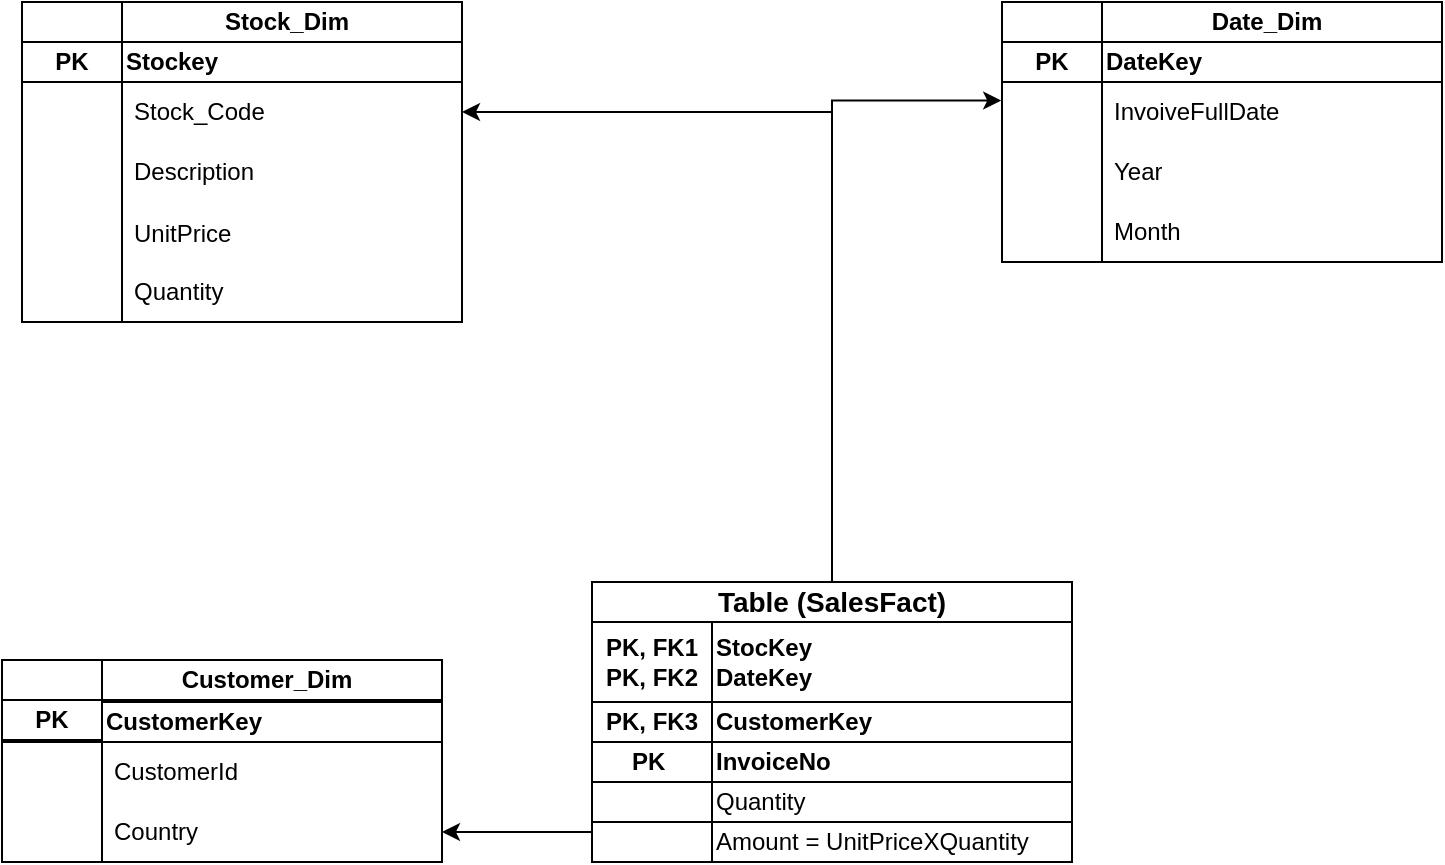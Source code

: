 <mxfile version="25.0.1">
  <diagram name="Page-1" id="HkjJZXs-4z2irBnooBRe">
    <mxGraphModel dx="1050" dy="580" grid="1" gridSize="10" guides="1" tooltips="1" connect="1" arrows="1" fold="1" page="1" pageScale="1" pageWidth="850" pageHeight="1100" math="0" shadow="0">
      <root>
        <mxCell id="0" />
        <mxCell id="1" parent="0" />
        <mxCell id="9840ufdxH_TjdKwxxTOR-20" value="&lt;b&gt;InvoiceNo&lt;/b&gt;" style="rounded=0;whiteSpace=wrap;html=1;align=left;" parent="1" vertex="1">
          <mxGeometry x="455" y="630" width="180" height="20" as="geometry" />
        </mxCell>
        <mxCell id="9840ufdxH_TjdKwxxTOR-25" value="Quantity" style="rounded=0;whiteSpace=wrap;html=1;align=left;" parent="1" vertex="1">
          <mxGeometry x="455" y="650" width="180" height="20" as="geometry" />
        </mxCell>
        <mxCell id="9840ufdxH_TjdKwxxTOR-26" value="Amount = UnitPriceXQuantity" style="rounded=0;whiteSpace=wrap;html=1;align=left;" parent="1" vertex="1">
          <mxGeometry x="455" y="670" width="180" height="20" as="geometry" />
        </mxCell>
        <mxCell id="9840ufdxH_TjdKwxxTOR-36" value="&lt;b&gt;Stock_Dim&lt;/b&gt;" style="rounded=0;whiteSpace=wrap;html=1;" parent="1" vertex="1">
          <mxGeometry x="155" y="260" width="175" height="20" as="geometry" />
        </mxCell>
        <mxCell id="9840ufdxH_TjdKwxxTOR-39" value="" style="rounded=0;whiteSpace=wrap;html=1;" parent="1" vertex="1">
          <mxGeometry x="110" y="260" width="50" height="20" as="geometry" />
        </mxCell>
        <mxCell id="9840ufdxH_TjdKwxxTOR-44" value="&lt;b&gt;PK&lt;/b&gt;" style="rounded=0;whiteSpace=wrap;html=1;" parent="1" vertex="1">
          <mxGeometry x="110" y="280" width="50" height="20" as="geometry" />
        </mxCell>
        <mxCell id="9840ufdxH_TjdKwxxTOR-56" value="&lt;b&gt;Stockey&lt;/b&gt;" style="swimlane;fontStyle=0;childLayout=stackLayout;horizontal=1;startSize=20;horizontalStack=0;resizeParent=1;resizeParentMax=0;resizeLast=0;collapsible=1;marginBottom=0;whiteSpace=wrap;html=1;align=left;" parent="1" vertex="1">
          <mxGeometry x="160" y="280" width="170" height="140" as="geometry" />
        </mxCell>
        <mxCell id="9840ufdxH_TjdKwxxTOR-57" value="Stock_Code" style="text;strokeColor=none;fillColor=none;align=left;verticalAlign=middle;spacingLeft=4;spacingRight=4;overflow=hidden;points=[[0,0.5],[1,0.5]];portConstraint=eastwest;rotatable=0;whiteSpace=wrap;html=1;" parent="9840ufdxH_TjdKwxxTOR-56" vertex="1">
          <mxGeometry y="20" width="170" height="30" as="geometry" />
        </mxCell>
        <mxCell id="9840ufdxH_TjdKwxxTOR-58" value="Description" style="text;strokeColor=none;fillColor=none;align=left;verticalAlign=middle;spacingLeft=4;spacingRight=4;overflow=hidden;points=[[0,0.5],[1,0.5]];portConstraint=eastwest;rotatable=0;whiteSpace=wrap;html=1;" parent="9840ufdxH_TjdKwxxTOR-56" vertex="1">
          <mxGeometry y="50" width="170" height="30" as="geometry" />
        </mxCell>
        <mxCell id="9840ufdxH_TjdKwxxTOR-59" value="UnitPrice&lt;div&gt;&lt;br&gt;&lt;div&gt;Quantity&lt;/div&gt;&lt;/div&gt;" style="text;strokeColor=none;fillColor=none;align=left;verticalAlign=middle;spacingLeft=4;spacingRight=4;overflow=hidden;points=[[0,0.5],[1,0.5]];portConstraint=eastwest;rotatable=0;whiteSpace=wrap;html=1;" parent="9840ufdxH_TjdKwxxTOR-56" vertex="1">
          <mxGeometry y="80" width="170" height="60" as="geometry" />
        </mxCell>
        <mxCell id="9840ufdxH_TjdKwxxTOR-60" style="edgeStyle=orthogonalEdgeStyle;rounded=0;orthogonalLoop=1;jettySize=auto;html=1;exitX=0.5;exitY=1;exitDx=0;exitDy=0;" parent="1" source="9840ufdxH_TjdKwxxTOR-44" target="9840ufdxH_TjdKwxxTOR-44" edge="1">
          <mxGeometry relative="1" as="geometry" />
        </mxCell>
        <mxCell id="9840ufdxH_TjdKwxxTOR-61" value="" style="rounded=0;whiteSpace=wrap;html=1;" parent="1" vertex="1">
          <mxGeometry x="110" y="300" width="50" height="120" as="geometry" />
        </mxCell>
        <mxCell id="9840ufdxH_TjdKwxxTOR-62" value="&lt;b&gt;Customer_Dim&lt;/b&gt;" style="rounded=0;whiteSpace=wrap;html=1;" parent="1" vertex="1">
          <mxGeometry x="145" y="589" width="175" height="20" as="geometry" />
        </mxCell>
        <mxCell id="9840ufdxH_TjdKwxxTOR-63" value="" style="rounded=0;whiteSpace=wrap;html=1;" parent="1" vertex="1">
          <mxGeometry x="100" y="589" width="50" height="20" as="geometry" />
        </mxCell>
        <mxCell id="9840ufdxH_TjdKwxxTOR-64" value="&lt;b&gt;PK&lt;/b&gt;" style="rounded=0;whiteSpace=wrap;html=1;" parent="1" vertex="1">
          <mxGeometry x="100" y="609" width="50" height="20" as="geometry" />
        </mxCell>
        <mxCell id="9840ufdxH_TjdKwxxTOR-65" value="&lt;b&gt;CustomerKey&lt;/b&gt;" style="swimlane;fontStyle=0;childLayout=stackLayout;horizontal=1;startSize=20;horizontalStack=0;resizeParent=1;resizeParentMax=0;resizeLast=0;collapsible=1;marginBottom=0;whiteSpace=wrap;html=1;align=left;" parent="1" vertex="1">
          <mxGeometry x="150" y="610" width="170" height="80" as="geometry" />
        </mxCell>
        <mxCell id="9840ufdxH_TjdKwxxTOR-66" value="CustomerId" style="text;strokeColor=none;fillColor=none;align=left;verticalAlign=middle;spacingLeft=4;spacingRight=4;overflow=hidden;points=[[0,0.5],[1,0.5]];portConstraint=eastwest;rotatable=0;whiteSpace=wrap;html=1;" parent="9840ufdxH_TjdKwxxTOR-65" vertex="1">
          <mxGeometry y="20" width="170" height="30" as="geometry" />
        </mxCell>
        <mxCell id="9840ufdxH_TjdKwxxTOR-67" value="Country" style="text;strokeColor=none;fillColor=none;align=left;verticalAlign=middle;spacingLeft=4;spacingRight=4;overflow=hidden;points=[[0,0.5],[1,0.5]];portConstraint=eastwest;rotatable=0;whiteSpace=wrap;html=1;" parent="9840ufdxH_TjdKwxxTOR-65" vertex="1">
          <mxGeometry y="50" width="170" height="30" as="geometry" />
        </mxCell>
        <mxCell id="9840ufdxH_TjdKwxxTOR-69" style="edgeStyle=orthogonalEdgeStyle;rounded=0;orthogonalLoop=1;jettySize=auto;html=1;exitX=0.5;exitY=1;exitDx=0;exitDy=0;" parent="1" source="9840ufdxH_TjdKwxxTOR-64" target="9840ufdxH_TjdKwxxTOR-64" edge="1">
          <mxGeometry relative="1" as="geometry" />
        </mxCell>
        <mxCell id="9840ufdxH_TjdKwxxTOR-70" value="" style="rounded=0;whiteSpace=wrap;html=1;" parent="1" vertex="1">
          <mxGeometry x="100" y="630" width="50" height="60" as="geometry" />
        </mxCell>
        <mxCell id="9840ufdxH_TjdKwxxTOR-71" value="&lt;b&gt;Date_Dim&lt;/b&gt;" style="rounded=0;whiteSpace=wrap;html=1;" parent="1" vertex="1">
          <mxGeometry x="645" y="260" width="175" height="20" as="geometry" />
        </mxCell>
        <mxCell id="9840ufdxH_TjdKwxxTOR-72" value="" style="rounded=0;whiteSpace=wrap;html=1;" parent="1" vertex="1">
          <mxGeometry x="600" y="260" width="50" height="20" as="geometry" />
        </mxCell>
        <mxCell id="9840ufdxH_TjdKwxxTOR-73" value="&lt;b&gt;PK&lt;/b&gt;" style="rounded=0;whiteSpace=wrap;html=1;" parent="1" vertex="1">
          <mxGeometry x="600" y="280" width="50" height="20" as="geometry" />
        </mxCell>
        <mxCell id="9840ufdxH_TjdKwxxTOR-74" value="&lt;b&gt;DateKey&lt;/b&gt;" style="swimlane;fontStyle=0;childLayout=stackLayout;horizontal=1;startSize=20;horizontalStack=0;resizeParent=1;resizeParentMax=0;resizeLast=0;collapsible=1;marginBottom=0;whiteSpace=wrap;html=1;align=left;" parent="1" vertex="1">
          <mxGeometry x="650" y="280" width="170" height="110" as="geometry" />
        </mxCell>
        <mxCell id="9840ufdxH_TjdKwxxTOR-75" value="InvoiveFullDate" style="text;strokeColor=none;fillColor=none;align=left;verticalAlign=middle;spacingLeft=4;spacingRight=4;overflow=hidden;points=[[0,0.5],[1,0.5]];portConstraint=eastwest;rotatable=0;whiteSpace=wrap;html=1;" parent="9840ufdxH_TjdKwxxTOR-74" vertex="1">
          <mxGeometry y="20" width="170" height="30" as="geometry" />
        </mxCell>
        <mxCell id="9840ufdxH_TjdKwxxTOR-76" value="Year" style="text;strokeColor=none;fillColor=none;align=left;verticalAlign=middle;spacingLeft=4;spacingRight=4;overflow=hidden;points=[[0,0.5],[1,0.5]];portConstraint=eastwest;rotatable=0;whiteSpace=wrap;html=1;" parent="9840ufdxH_TjdKwxxTOR-74" vertex="1">
          <mxGeometry y="50" width="170" height="30" as="geometry" />
        </mxCell>
        <mxCell id="9840ufdxH_TjdKwxxTOR-77" value="Month" style="text;strokeColor=none;fillColor=none;align=left;verticalAlign=middle;spacingLeft=4;spacingRight=4;overflow=hidden;points=[[0,0.5],[1,0.5]];portConstraint=eastwest;rotatable=0;whiteSpace=wrap;html=1;" parent="9840ufdxH_TjdKwxxTOR-74" vertex="1">
          <mxGeometry y="80" width="170" height="30" as="geometry" />
        </mxCell>
        <mxCell id="9840ufdxH_TjdKwxxTOR-78" style="edgeStyle=orthogonalEdgeStyle;rounded=0;orthogonalLoop=1;jettySize=auto;html=1;exitX=0.5;exitY=1;exitDx=0;exitDy=0;" parent="1" source="9840ufdxH_TjdKwxxTOR-73" target="9840ufdxH_TjdKwxxTOR-73" edge="1">
          <mxGeometry relative="1" as="geometry" />
        </mxCell>
        <mxCell id="9840ufdxH_TjdKwxxTOR-79" value="" style="rounded=0;whiteSpace=wrap;html=1;" parent="1" vertex="1">
          <mxGeometry x="600" y="300" width="50" height="90" as="geometry" />
        </mxCell>
        <mxCell id="F694yW1zDdzlYHpRkyBS-6" value="&lt;b&gt;PK&amp;nbsp;&lt;/b&gt;" style="rounded=0;whiteSpace=wrap;html=1;" parent="1" vertex="1">
          <mxGeometry x="395" y="630" width="60" height="20" as="geometry" />
        </mxCell>
        <mxCell id="F694yW1zDdzlYHpRkyBS-9" value="" style="rounded=0;whiteSpace=wrap;html=1;" parent="1" vertex="1">
          <mxGeometry x="395" y="650" width="60" height="20" as="geometry" />
        </mxCell>
        <mxCell id="F694yW1zDdzlYHpRkyBS-30" style="edgeStyle=orthogonalEdgeStyle;rounded=0;orthogonalLoop=1;jettySize=auto;html=1;exitX=0;exitY=0.25;exitDx=0;exitDy=0;entryX=1;entryY=0.5;entryDx=0;entryDy=0;" parent="1" source="F694yW1zDdzlYHpRkyBS-10" target="9840ufdxH_TjdKwxxTOR-67" edge="1">
          <mxGeometry relative="1" as="geometry" />
        </mxCell>
        <mxCell id="F694yW1zDdzlYHpRkyBS-10" value="" style="rounded=0;whiteSpace=wrap;html=1;" parent="1" vertex="1">
          <mxGeometry x="395" y="670" width="60" height="20" as="geometry" />
        </mxCell>
        <mxCell id="F694yW1zDdzlYHpRkyBS-23" style="edgeStyle=orthogonalEdgeStyle;rounded=0;orthogonalLoop=1;jettySize=auto;html=1;exitX=0.5;exitY=0;exitDx=0;exitDy=0;entryX=1;entryY=0.5;entryDx=0;entryDy=0;" parent="1" source="F694yW1zDdzlYHpRkyBS-12" target="9840ufdxH_TjdKwxxTOR-57" edge="1">
          <mxGeometry relative="1" as="geometry">
            <Array as="points">
              <mxPoint x="515" y="315" />
            </Array>
          </mxGeometry>
        </mxCell>
        <mxCell id="F694yW1zDdzlYHpRkyBS-12" value="&lt;b&gt;&lt;font style=&quot;font-size: 14px;&quot;&gt;Table (SalesFact)&lt;/font&gt;&lt;/b&gt;" style="rounded=0;whiteSpace=wrap;html=1;" parent="1" vertex="1">
          <mxGeometry x="395" y="550" width="240" height="20" as="geometry" />
        </mxCell>
        <mxCell id="F694yW1zDdzlYHpRkyBS-18" value="&lt;b&gt;CustomerKey&lt;/b&gt;" style="rounded=0;whiteSpace=wrap;html=1;align=left;" parent="1" vertex="1">
          <mxGeometry x="455" y="610" width="180" height="20" as="geometry" />
        </mxCell>
        <mxCell id="F694yW1zDdzlYHpRkyBS-19" value="&lt;b&gt;PK, FK1&lt;/b&gt;&lt;div&gt;&lt;b&gt;PK, FK2&lt;/b&gt;&lt;/div&gt;" style="rounded=0;whiteSpace=wrap;html=1;" parent="1" vertex="1">
          <mxGeometry x="395" y="570" width="60" height="40" as="geometry" />
        </mxCell>
        <mxCell id="F694yW1zDdzlYHpRkyBS-20" value="&lt;b&gt;StocKey&lt;/b&gt;&lt;div&gt;&lt;b&gt;DateKey&lt;/b&gt;&lt;/div&gt;" style="rounded=0;whiteSpace=wrap;html=1;align=left;" parent="1" vertex="1">
          <mxGeometry x="455" y="570" width="180" height="40" as="geometry" />
        </mxCell>
        <mxCell id="F694yW1zDdzlYHpRkyBS-21" value="&lt;b&gt;PK, FK3&lt;/b&gt;" style="rounded=0;whiteSpace=wrap;html=1;" parent="1" vertex="1">
          <mxGeometry x="395" y="610" width="60" height="20" as="geometry" />
        </mxCell>
        <mxCell id="F694yW1zDdzlYHpRkyBS-27" style="edgeStyle=orthogonalEdgeStyle;rounded=0;orthogonalLoop=1;jettySize=auto;html=1;exitX=0.5;exitY=0;exitDx=0;exitDy=0;entryX=-0.008;entryY=0.103;entryDx=0;entryDy=0;entryPerimeter=0;" parent="1" source="F694yW1zDdzlYHpRkyBS-12" target="9840ufdxH_TjdKwxxTOR-79" edge="1">
          <mxGeometry relative="1" as="geometry" />
        </mxCell>
      </root>
    </mxGraphModel>
  </diagram>
</mxfile>

